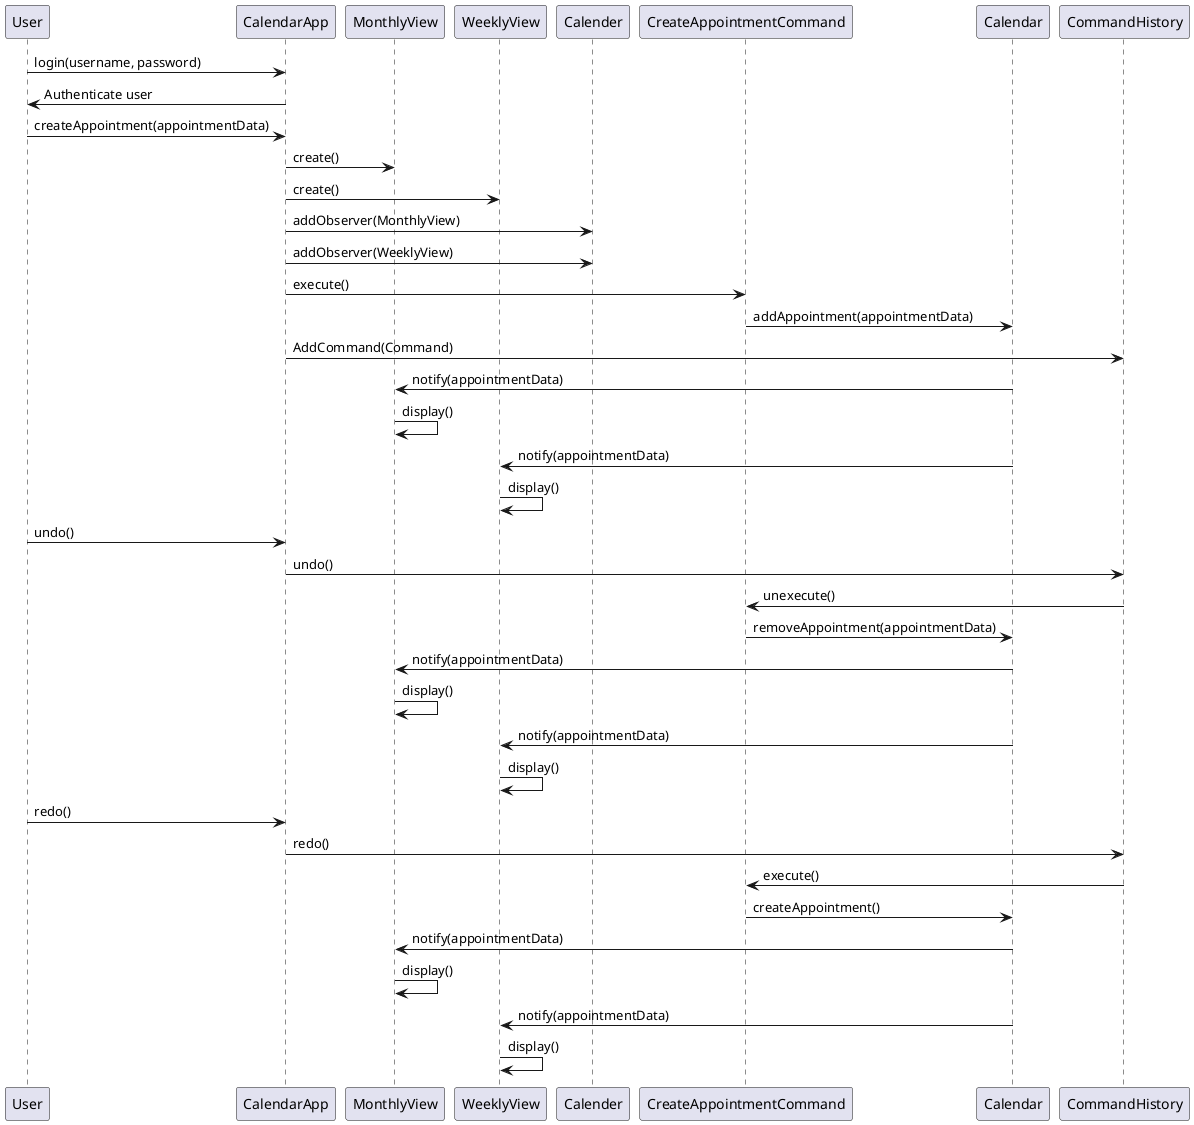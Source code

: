 @startuml

User -> CalendarApp: login(username, password)
CalendarApp -> User: Authenticate user
User -> CalendarApp: createAppointment(appointmentData)
CalendarApp -> MonthlyView: create()
CalendarApp -> WeeklyView: create()
CalendarApp -> Calender: addObserver(MonthlyView)
CalendarApp -> Calender: addObserver(WeeklyView)
CalendarApp -> CreateAppointmentCommand: execute()
CreateAppointmentCommand -> Calendar: addAppointment(appointmentData)
CalendarApp -> CommandHistory: AddCommand(Command)
Calendar -> MonthlyView: notify(appointmentData)
MonthlyView -> MonthlyView: display()
Calendar -> WeeklyView: notify(appointmentData)
WeeklyView -> WeeklyView: display()


User -> CalendarApp: undo()
CalendarApp -> CommandHistory: undo()
CommandHistory -> CreateAppointmentCommand: unexecute()
CreateAppointmentCommand -> Calendar: removeAppointment(appointmentData)
Calendar -> MonthlyView: notify(appointmentData)
MonthlyView -> MonthlyView: display()
Calendar -> WeeklyView: notify(appointmentData)
WeeklyView -> WeeklyView: display()


User -> CalendarApp: redo()
CalendarApp -> CommandHistory: redo()
CommandHistory -> CreateAppointmentCommand: execute()
CreateAppointmentCommand -> Calendar: createAppointment()
Calendar -> MonthlyView: notify(appointmentData)
MonthlyView -> MonthlyView: display()
Calendar -> WeeklyView: notify(appointmentData)
WeeklyView -> WeeklyView: display()

@enduml
